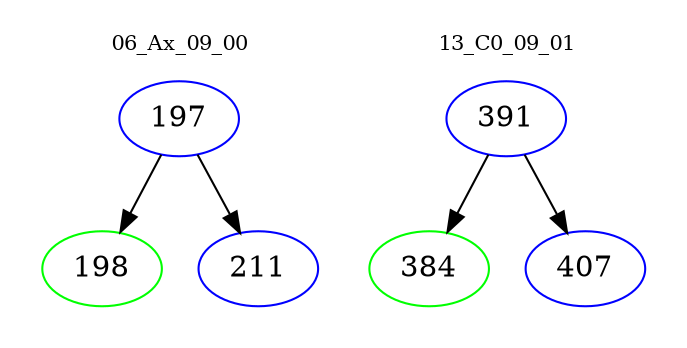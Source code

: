 digraph{
subgraph cluster_0 {
color = white
label = "06_Ax_09_00";
fontsize=10;
T0_197 [label="197", color="blue"]
T0_197 -> T0_198 [color="black"]
T0_198 [label="198", color="green"]
T0_197 -> T0_211 [color="black"]
T0_211 [label="211", color="blue"]
}
subgraph cluster_1 {
color = white
label = "13_C0_09_01";
fontsize=10;
T1_391 [label="391", color="blue"]
T1_391 -> T1_384 [color="black"]
T1_384 [label="384", color="green"]
T1_391 -> T1_407 [color="black"]
T1_407 [label="407", color="blue"]
}
}
